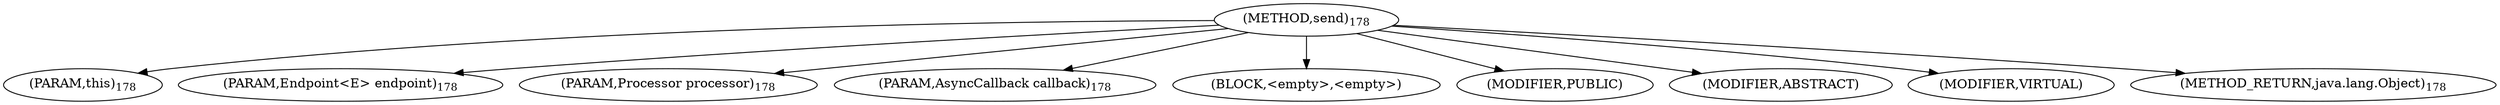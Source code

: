 digraph "send" {  
"138" [label = <(METHOD,send)<SUB>178</SUB>> ]
"139" [label = <(PARAM,this)<SUB>178</SUB>> ]
"140" [label = <(PARAM,Endpoint&lt;E&gt; endpoint)<SUB>178</SUB>> ]
"141" [label = <(PARAM,Processor processor)<SUB>178</SUB>> ]
"142" [label = <(PARAM,AsyncCallback callback)<SUB>178</SUB>> ]
"143" [label = <(BLOCK,&lt;empty&gt;,&lt;empty&gt;)> ]
"144" [label = <(MODIFIER,PUBLIC)> ]
"145" [label = <(MODIFIER,ABSTRACT)> ]
"146" [label = <(MODIFIER,VIRTUAL)> ]
"147" [label = <(METHOD_RETURN,java.lang.Object)<SUB>178</SUB>> ]
  "138" -> "139" 
  "138" -> "140" 
  "138" -> "141" 
  "138" -> "142" 
  "138" -> "143" 
  "138" -> "144" 
  "138" -> "145" 
  "138" -> "146" 
  "138" -> "147" 
}
